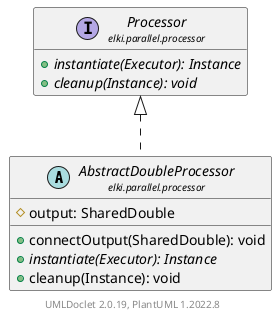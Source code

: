 @startuml
    remove .*\.(Instance|Par|Parameterizer|Factory)$
    set namespaceSeparator none
    hide empty fields
    hide empty methods

    abstract class "<size:14>AbstractDoubleProcessor\n<size:10>elki.parallel.processor" as elki.parallel.processor.AbstractDoubleProcessor [[AbstractDoubleProcessor.html]] {
        #output: SharedDouble
        +connectOutput(SharedDouble): void
        {abstract} +instantiate(Executor): Instance
        +cleanup(Instance): void
    }

    interface "<size:14>Processor\n<size:10>elki.parallel.processor" as elki.parallel.processor.Processor [[Processor.html]] {
        {abstract} +instantiate(Executor): Instance
        {abstract} +cleanup(Instance): void
    }
    abstract class "<size:14>AbstractDoubleProcessor.Instance\n<size:10>elki.parallel.processor" as elki.parallel.processor.AbstractDoubleProcessor.Instance [[AbstractDoubleProcessor.Instance.html]]

    elki.parallel.processor.Processor <|.. elki.parallel.processor.AbstractDoubleProcessor
    elki.parallel.processor.AbstractDoubleProcessor +-- elki.parallel.processor.AbstractDoubleProcessor.Instance

    center footer UMLDoclet 2.0.19, PlantUML 1.2022.8
@enduml

